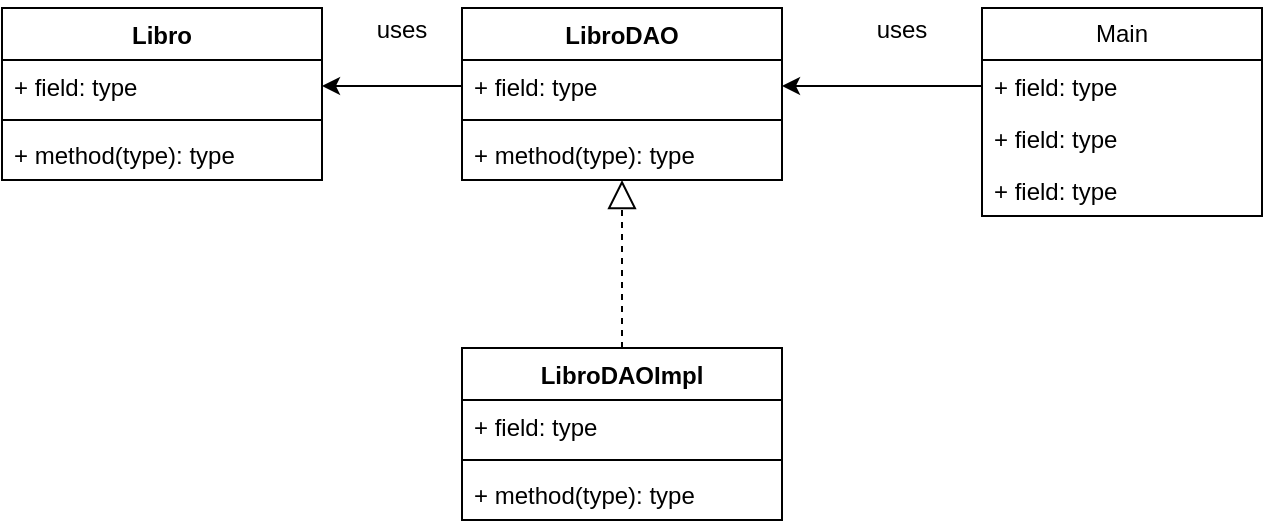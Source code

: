 <mxfile version="22.1.7" type="github">
  <diagram name="Página-1" id="1VkCMX_6mBlBxNHUhh2H">
    <mxGraphModel dx="880" dy="468" grid="1" gridSize="10" guides="1" tooltips="1" connect="1" arrows="1" fold="1" page="1" pageScale="1" pageWidth="827" pageHeight="1169" math="0" shadow="0">
      <root>
        <mxCell id="0" />
        <mxCell id="1" parent="0" />
        <mxCell id="yjbWLHz0moNetwAKhXoF-9" value="Main" style="swimlane;fontStyle=0;childLayout=stackLayout;horizontal=1;startSize=26;fillColor=none;horizontalStack=0;resizeParent=1;resizeParentMax=0;resizeLast=0;collapsible=1;marginBottom=0;whiteSpace=wrap;html=1;" vertex="1" parent="1">
          <mxGeometry x="580" y="120" width="140" height="104" as="geometry" />
        </mxCell>
        <mxCell id="yjbWLHz0moNetwAKhXoF-10" value="+ field: type" style="text;strokeColor=none;fillColor=none;align=left;verticalAlign=top;spacingLeft=4;spacingRight=4;overflow=hidden;rotatable=0;points=[[0,0.5],[1,0.5]];portConstraint=eastwest;whiteSpace=wrap;html=1;" vertex="1" parent="yjbWLHz0moNetwAKhXoF-9">
          <mxGeometry y="26" width="140" height="26" as="geometry" />
        </mxCell>
        <mxCell id="yjbWLHz0moNetwAKhXoF-11" value="+ field: type" style="text;strokeColor=none;fillColor=none;align=left;verticalAlign=top;spacingLeft=4;spacingRight=4;overflow=hidden;rotatable=0;points=[[0,0.5],[1,0.5]];portConstraint=eastwest;whiteSpace=wrap;html=1;" vertex="1" parent="yjbWLHz0moNetwAKhXoF-9">
          <mxGeometry y="52" width="140" height="26" as="geometry" />
        </mxCell>
        <mxCell id="yjbWLHz0moNetwAKhXoF-12" value="+ field: type" style="text;strokeColor=none;fillColor=none;align=left;verticalAlign=top;spacingLeft=4;spacingRight=4;overflow=hidden;rotatable=0;points=[[0,0.5],[1,0.5]];portConstraint=eastwest;whiteSpace=wrap;html=1;" vertex="1" parent="yjbWLHz0moNetwAKhXoF-9">
          <mxGeometry y="78" width="140" height="26" as="geometry" />
        </mxCell>
        <mxCell id="yjbWLHz0moNetwAKhXoF-17" value="Libro" style="swimlane;fontStyle=1;align=center;verticalAlign=top;childLayout=stackLayout;horizontal=1;startSize=26;horizontalStack=0;resizeParent=1;resizeParentMax=0;resizeLast=0;collapsible=1;marginBottom=0;whiteSpace=wrap;html=1;" vertex="1" parent="1">
          <mxGeometry x="90" y="120" width="160" height="86" as="geometry" />
        </mxCell>
        <mxCell id="yjbWLHz0moNetwAKhXoF-18" value="+ field: type" style="text;strokeColor=none;fillColor=none;align=left;verticalAlign=top;spacingLeft=4;spacingRight=4;overflow=hidden;rotatable=0;points=[[0,0.5],[1,0.5]];portConstraint=eastwest;whiteSpace=wrap;html=1;" vertex="1" parent="yjbWLHz0moNetwAKhXoF-17">
          <mxGeometry y="26" width="160" height="26" as="geometry" />
        </mxCell>
        <mxCell id="yjbWLHz0moNetwAKhXoF-19" value="" style="line;strokeWidth=1;fillColor=none;align=left;verticalAlign=middle;spacingTop=-1;spacingLeft=3;spacingRight=3;rotatable=0;labelPosition=right;points=[];portConstraint=eastwest;strokeColor=inherit;" vertex="1" parent="yjbWLHz0moNetwAKhXoF-17">
          <mxGeometry y="52" width="160" height="8" as="geometry" />
        </mxCell>
        <mxCell id="yjbWLHz0moNetwAKhXoF-20" value="+ method(type): type" style="text;strokeColor=none;fillColor=none;align=left;verticalAlign=top;spacingLeft=4;spacingRight=4;overflow=hidden;rotatable=0;points=[[0,0.5],[1,0.5]];portConstraint=eastwest;whiteSpace=wrap;html=1;" vertex="1" parent="yjbWLHz0moNetwAKhXoF-17">
          <mxGeometry y="60" width="160" height="26" as="geometry" />
        </mxCell>
        <mxCell id="yjbWLHz0moNetwAKhXoF-25" value="LibroDAO" style="swimlane;fontStyle=1;align=center;verticalAlign=top;childLayout=stackLayout;horizontal=1;startSize=26;horizontalStack=0;resizeParent=1;resizeParentMax=0;resizeLast=0;collapsible=1;marginBottom=0;whiteSpace=wrap;html=1;" vertex="1" parent="1">
          <mxGeometry x="320" y="120" width="160" height="86" as="geometry" />
        </mxCell>
        <mxCell id="yjbWLHz0moNetwAKhXoF-26" value="+ field: type" style="text;strokeColor=none;fillColor=none;align=left;verticalAlign=top;spacingLeft=4;spacingRight=4;overflow=hidden;rotatable=0;points=[[0,0.5],[1,0.5]];portConstraint=eastwest;whiteSpace=wrap;html=1;" vertex="1" parent="yjbWLHz0moNetwAKhXoF-25">
          <mxGeometry y="26" width="160" height="26" as="geometry" />
        </mxCell>
        <mxCell id="yjbWLHz0moNetwAKhXoF-27" value="" style="line;strokeWidth=1;fillColor=none;align=left;verticalAlign=middle;spacingTop=-1;spacingLeft=3;spacingRight=3;rotatable=0;labelPosition=right;points=[];portConstraint=eastwest;strokeColor=inherit;" vertex="1" parent="yjbWLHz0moNetwAKhXoF-25">
          <mxGeometry y="52" width="160" height="8" as="geometry" />
        </mxCell>
        <mxCell id="yjbWLHz0moNetwAKhXoF-28" value="+ method(type): type" style="text;strokeColor=none;fillColor=none;align=left;verticalAlign=top;spacingLeft=4;spacingRight=4;overflow=hidden;rotatable=0;points=[[0,0.5],[1,0.5]];portConstraint=eastwest;whiteSpace=wrap;html=1;" vertex="1" parent="yjbWLHz0moNetwAKhXoF-25">
          <mxGeometry y="60" width="160" height="26" as="geometry" />
        </mxCell>
        <mxCell id="yjbWLHz0moNetwAKhXoF-33" value="LibroDAOImpl" style="swimlane;fontStyle=1;align=center;verticalAlign=top;childLayout=stackLayout;horizontal=1;startSize=26;horizontalStack=0;resizeParent=1;resizeParentMax=0;resizeLast=0;collapsible=1;marginBottom=0;whiteSpace=wrap;html=1;" vertex="1" parent="1">
          <mxGeometry x="320" y="290" width="160" height="86" as="geometry" />
        </mxCell>
        <mxCell id="yjbWLHz0moNetwAKhXoF-34" value="+ field: type" style="text;strokeColor=none;fillColor=none;align=left;verticalAlign=top;spacingLeft=4;spacingRight=4;overflow=hidden;rotatable=0;points=[[0,0.5],[1,0.5]];portConstraint=eastwest;whiteSpace=wrap;html=1;" vertex="1" parent="yjbWLHz0moNetwAKhXoF-33">
          <mxGeometry y="26" width="160" height="26" as="geometry" />
        </mxCell>
        <mxCell id="yjbWLHz0moNetwAKhXoF-35" value="" style="line;strokeWidth=1;fillColor=none;align=left;verticalAlign=middle;spacingTop=-1;spacingLeft=3;spacingRight=3;rotatable=0;labelPosition=right;points=[];portConstraint=eastwest;strokeColor=inherit;" vertex="1" parent="yjbWLHz0moNetwAKhXoF-33">
          <mxGeometry y="52" width="160" height="8" as="geometry" />
        </mxCell>
        <mxCell id="yjbWLHz0moNetwAKhXoF-36" value="+ method(type): type" style="text;strokeColor=none;fillColor=none;align=left;verticalAlign=top;spacingLeft=4;spacingRight=4;overflow=hidden;rotatable=0;points=[[0,0.5],[1,0.5]];portConstraint=eastwest;whiteSpace=wrap;html=1;" vertex="1" parent="yjbWLHz0moNetwAKhXoF-33">
          <mxGeometry y="60" width="160" height="26" as="geometry" />
        </mxCell>
        <mxCell id="yjbWLHz0moNetwAKhXoF-39" value="" style="endArrow=block;dashed=1;endFill=0;endSize=12;html=1;rounded=0;exitX=0.5;exitY=0;exitDx=0;exitDy=0;entryX=0.5;entryY=1;entryDx=0;entryDy=0;entryPerimeter=0;" edge="1" parent="1" source="yjbWLHz0moNetwAKhXoF-33" target="yjbWLHz0moNetwAKhXoF-28">
          <mxGeometry width="160" relative="1" as="geometry">
            <mxPoint x="330" y="250" as="sourcePoint" />
            <mxPoint x="490" y="250" as="targetPoint" />
          </mxGeometry>
        </mxCell>
        <mxCell id="yjbWLHz0moNetwAKhXoF-40" style="edgeStyle=orthogonalEdgeStyle;rounded=0;orthogonalLoop=1;jettySize=auto;html=1;exitX=0;exitY=0.5;exitDx=0;exitDy=0;entryX=1;entryY=0.5;entryDx=0;entryDy=0;" edge="1" parent="1" source="yjbWLHz0moNetwAKhXoF-26" target="yjbWLHz0moNetwAKhXoF-18">
          <mxGeometry relative="1" as="geometry" />
        </mxCell>
        <mxCell id="yjbWLHz0moNetwAKhXoF-42" style="edgeStyle=orthogonalEdgeStyle;rounded=0;orthogonalLoop=1;jettySize=auto;html=1;exitX=0;exitY=0.5;exitDx=0;exitDy=0;entryX=1;entryY=0.5;entryDx=0;entryDy=0;" edge="1" parent="1" source="yjbWLHz0moNetwAKhXoF-10" target="yjbWLHz0moNetwAKhXoF-26">
          <mxGeometry relative="1" as="geometry" />
        </mxCell>
        <mxCell id="yjbWLHz0moNetwAKhXoF-43" value="uses" style="text;html=1;strokeColor=none;fillColor=none;align=center;verticalAlign=middle;whiteSpace=wrap;rounded=0;" vertex="1" parent="1">
          <mxGeometry x="260" y="116" width="60" height="30" as="geometry" />
        </mxCell>
        <mxCell id="yjbWLHz0moNetwAKhXoF-44" value="uses" style="text;html=1;strokeColor=none;fillColor=none;align=center;verticalAlign=middle;whiteSpace=wrap;rounded=0;" vertex="1" parent="1">
          <mxGeometry x="510" y="116" width="60" height="30" as="geometry" />
        </mxCell>
      </root>
    </mxGraphModel>
  </diagram>
</mxfile>
